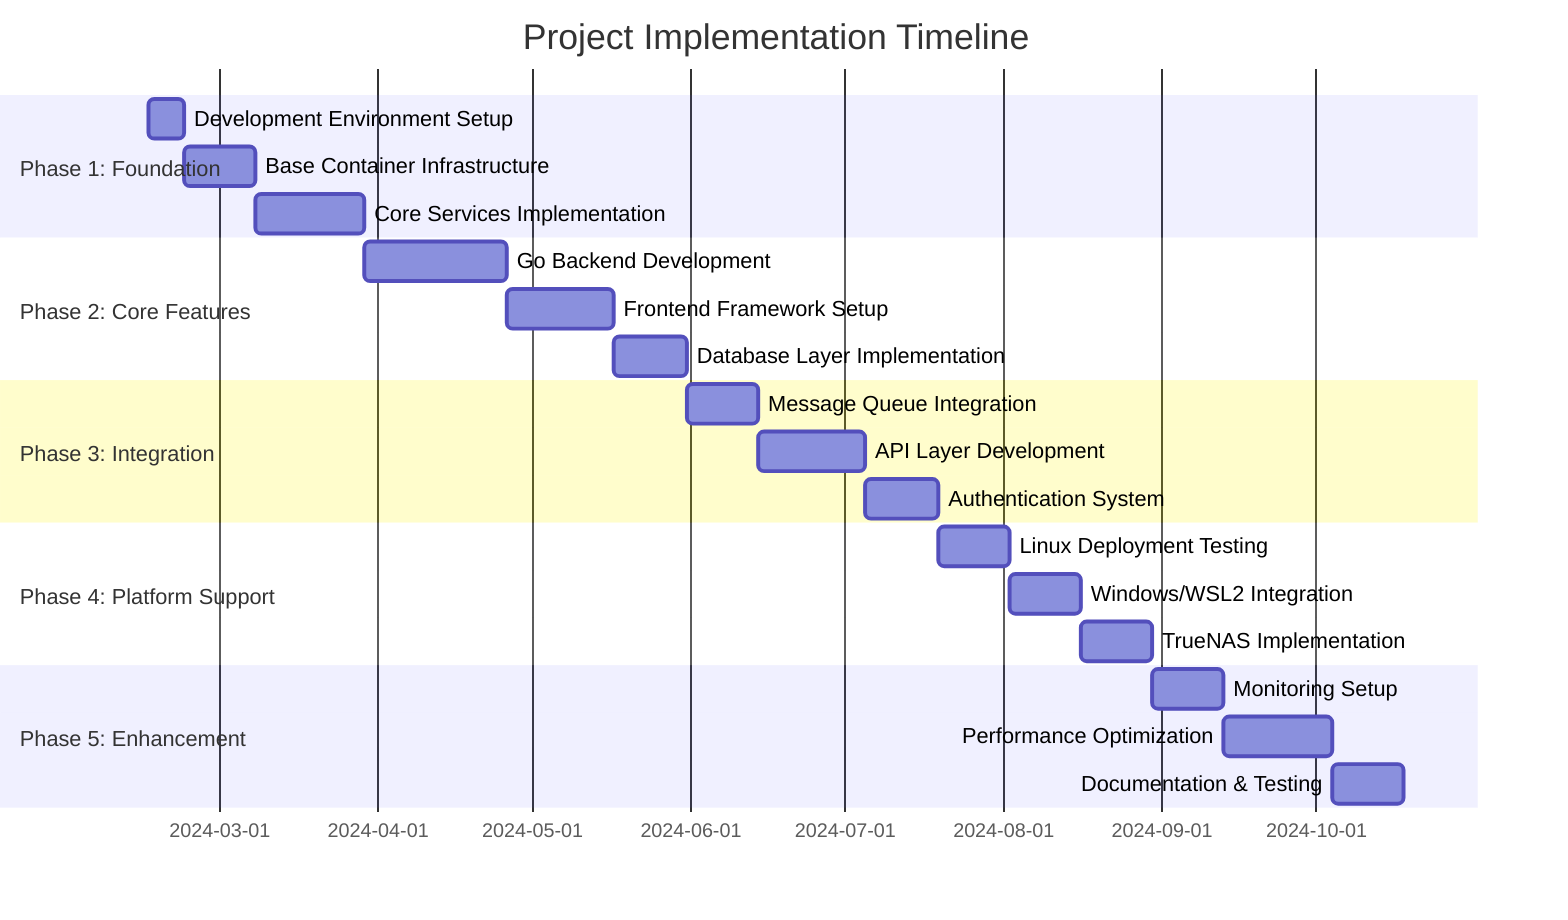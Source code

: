 gantt
    title Project Implementation Timeline
    dateFormat  YYYY-MM-DD
    section Phase 1: Foundation
    Development Environment Setup        :2024-02-16, 7d
    Base Container Infrastructure       :2024-02-23, 14d
    Core Services Implementation        :2024-03-08, 21d
    
    section Phase 2: Core Features
    Go Backend Development             :2024-03-29, 28d
    Frontend Framework Setup           :2024-04-26, 21d
    Database Layer Implementation      :2024-05-17, 14d
    
    section Phase 3: Integration
    Message Queue Integration          :2024-05-31, 14d
    API Layer Development             :2024-06-14, 21d
    Authentication System             :2024-07-05, 14d
    
    section Phase 4: Platform Support
    Linux Deployment Testing          :2024-07-19, 14d
    Windows/WSL2 Integration         :2024-08-02, 14d
    TrueNAS Implementation           :2024-08-16, 14d
    
    section Phase 5: Enhancement
    Monitoring Setup                 :2024-08-30, 14d
    Performance Optimization         :2024-09-13, 21d
    Documentation & Testing          :2024-10-04, 14d